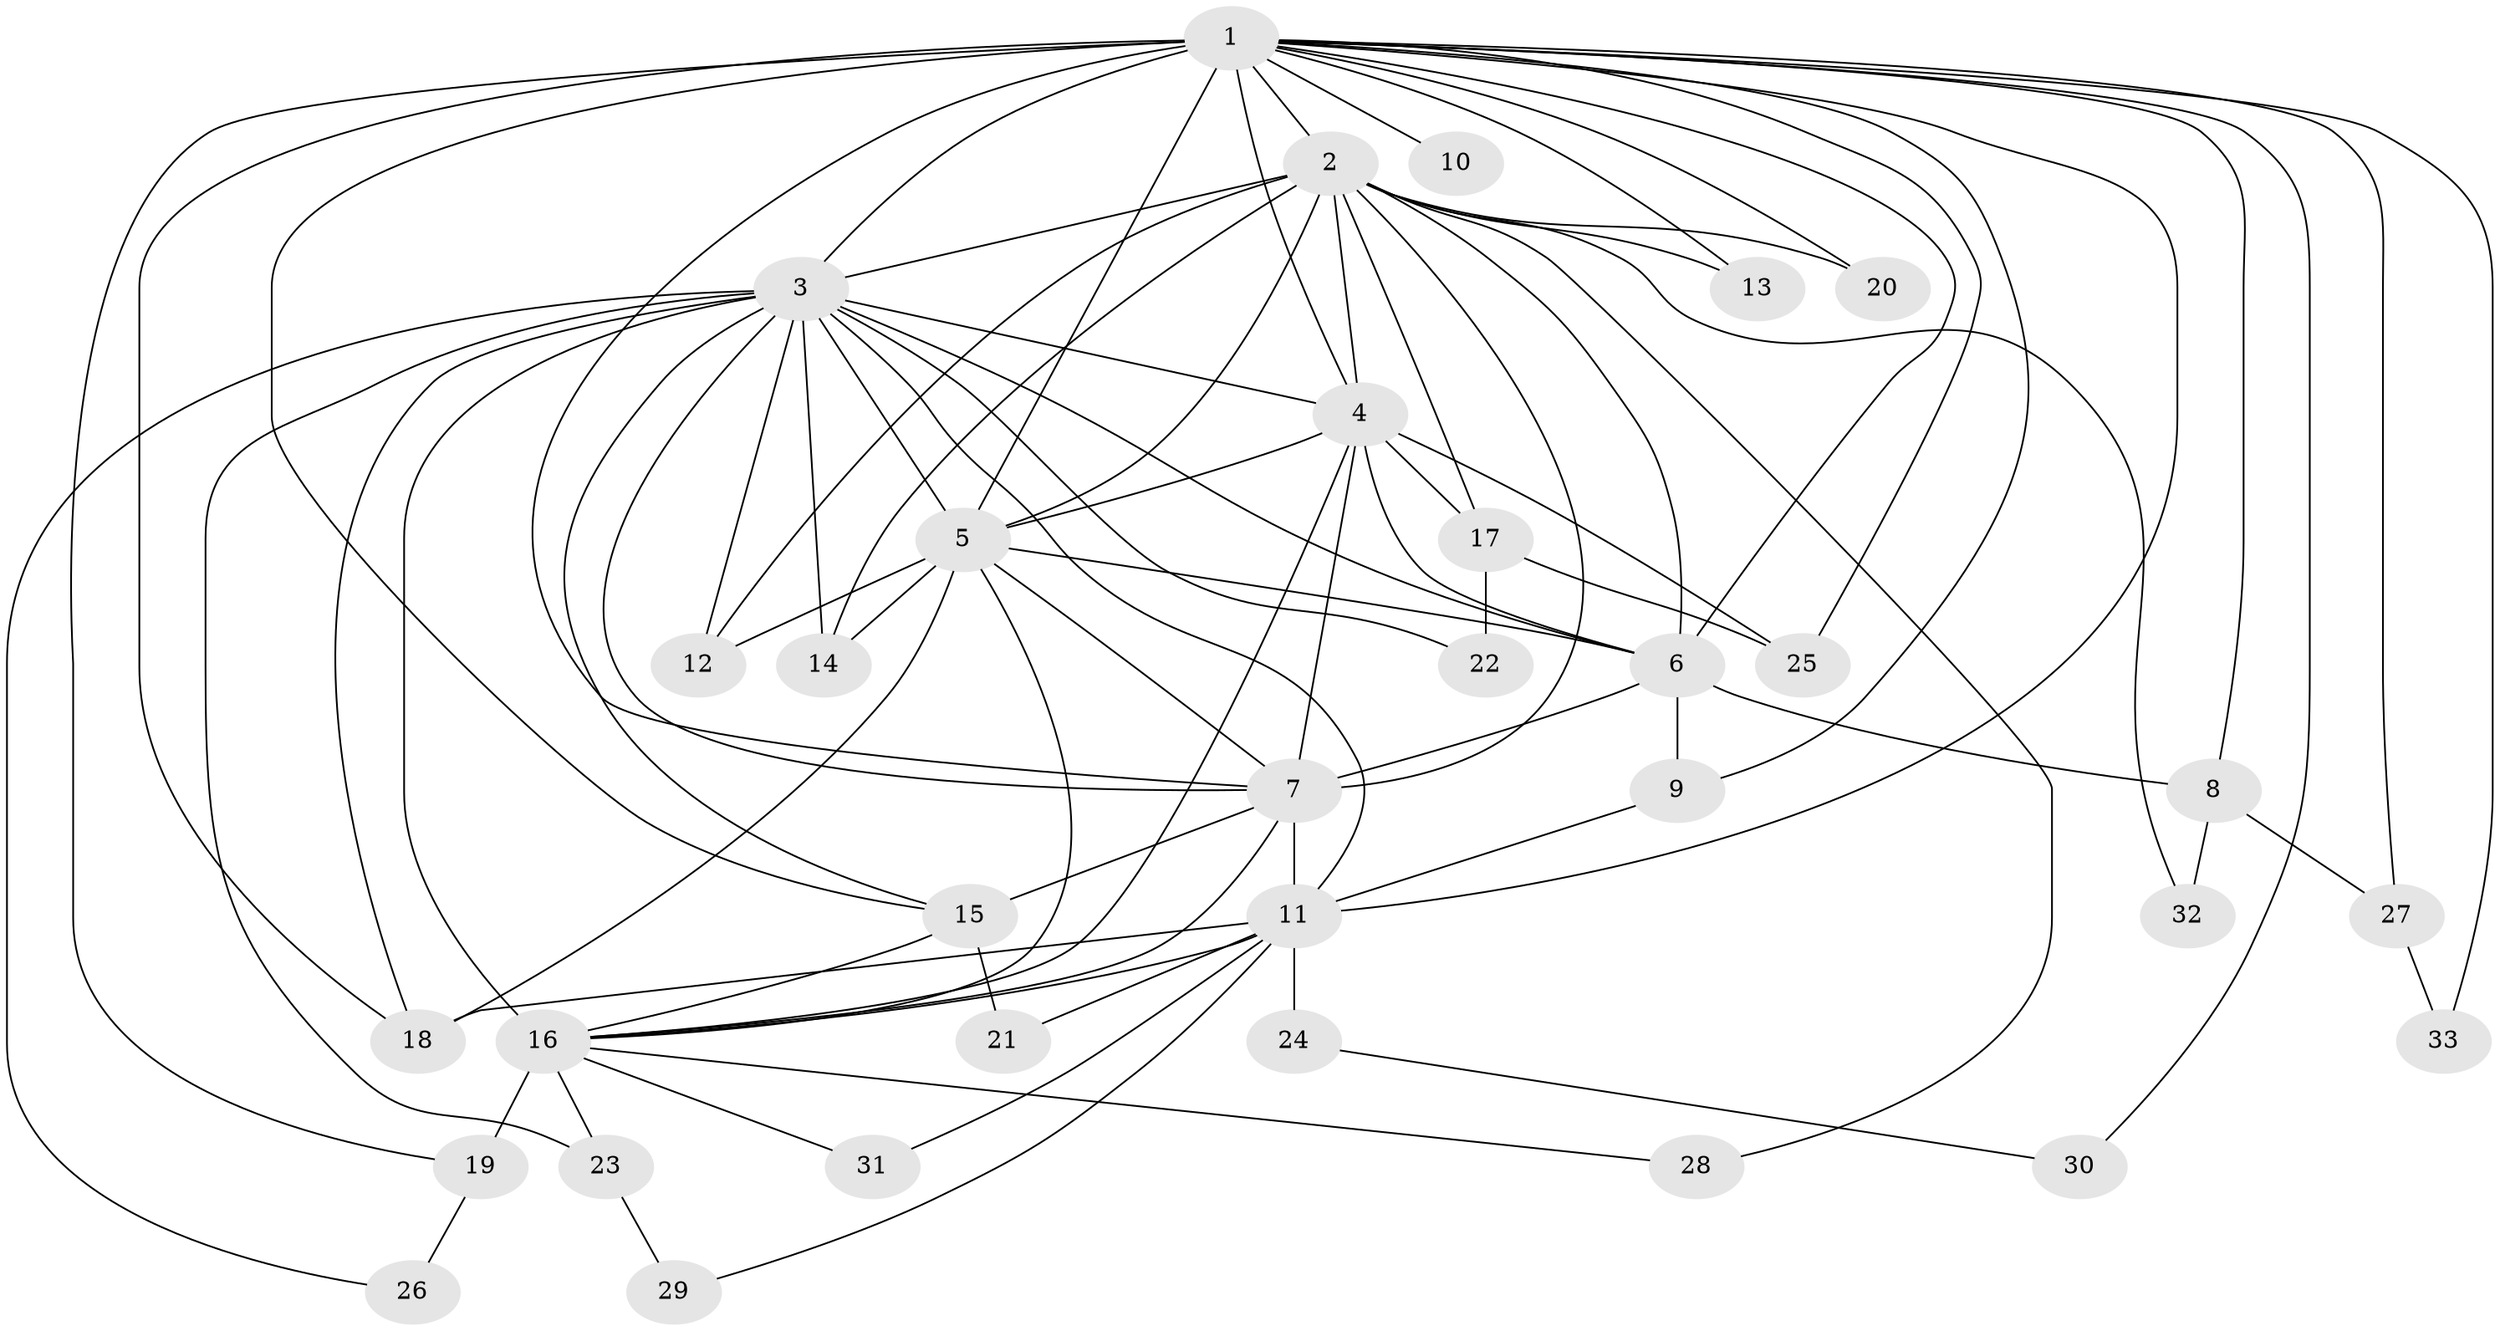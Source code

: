 // original degree distribution, {22: 0.015151515151515152, 19: 0.06060606060606061, 13: 0.030303030303030304, 17: 0.015151515151515152, 15: 0.015151515151515152, 12: 0.015151515151515152, 4: 0.06060606060606061, 3: 0.19696969696969696, 2: 0.5303030303030303, 5: 0.045454545454545456, 6: 0.015151515151515152}
// Generated by graph-tools (version 1.1) at 2025/35/03/09/25 02:35:15]
// undirected, 33 vertices, 83 edges
graph export_dot {
graph [start="1"]
  node [color=gray90,style=filled];
  1;
  2;
  3;
  4;
  5;
  6;
  7;
  8;
  9;
  10;
  11;
  12;
  13;
  14;
  15;
  16;
  17;
  18;
  19;
  20;
  21;
  22;
  23;
  24;
  25;
  26;
  27;
  28;
  29;
  30;
  31;
  32;
  33;
  1 -- 2 [weight=2.0];
  1 -- 3 [weight=4.0];
  1 -- 4 [weight=4.0];
  1 -- 5 [weight=2.0];
  1 -- 6 [weight=2.0];
  1 -- 7 [weight=2.0];
  1 -- 8 [weight=1.0];
  1 -- 9 [weight=1.0];
  1 -- 10 [weight=1.0];
  1 -- 11 [weight=3.0];
  1 -- 13 [weight=1.0];
  1 -- 15 [weight=2.0];
  1 -- 18 [weight=1.0];
  1 -- 19 [weight=1.0];
  1 -- 20 [weight=1.0];
  1 -- 25 [weight=1.0];
  1 -- 27 [weight=1.0];
  1 -- 30 [weight=1.0];
  1 -- 33 [weight=1.0];
  2 -- 3 [weight=2.0];
  2 -- 4 [weight=3.0];
  2 -- 5 [weight=1.0];
  2 -- 6 [weight=1.0];
  2 -- 7 [weight=1.0];
  2 -- 12 [weight=2.0];
  2 -- 13 [weight=1.0];
  2 -- 14 [weight=1.0];
  2 -- 17 [weight=2.0];
  2 -- 20 [weight=1.0];
  2 -- 28 [weight=1.0];
  2 -- 32 [weight=1.0];
  3 -- 4 [weight=4.0];
  3 -- 5 [weight=2.0];
  3 -- 6 [weight=3.0];
  3 -- 7 [weight=2.0];
  3 -- 11 [weight=1.0];
  3 -- 12 [weight=1.0];
  3 -- 14 [weight=1.0];
  3 -- 15 [weight=2.0];
  3 -- 16 [weight=8.0];
  3 -- 18 [weight=1.0];
  3 -- 22 [weight=1.0];
  3 -- 23 [weight=1.0];
  3 -- 26 [weight=1.0];
  4 -- 5 [weight=3.0];
  4 -- 6 [weight=2.0];
  4 -- 7 [weight=3.0];
  4 -- 16 [weight=1.0];
  4 -- 17 [weight=1.0];
  4 -- 25 [weight=1.0];
  5 -- 6 [weight=1.0];
  5 -- 7 [weight=1.0];
  5 -- 12 [weight=1.0];
  5 -- 14 [weight=1.0];
  5 -- 16 [weight=2.0];
  5 -- 18 [weight=3.0];
  6 -- 7 [weight=1.0];
  6 -- 8 [weight=1.0];
  6 -- 9 [weight=1.0];
  7 -- 11 [weight=7.0];
  7 -- 15 [weight=1.0];
  7 -- 16 [weight=1.0];
  8 -- 27 [weight=1.0];
  8 -- 32 [weight=1.0];
  9 -- 11 [weight=1.0];
  11 -- 16 [weight=1.0];
  11 -- 18 [weight=1.0];
  11 -- 21 [weight=1.0];
  11 -- 24 [weight=2.0];
  11 -- 29 [weight=1.0];
  11 -- 31 [weight=1.0];
  15 -- 16 [weight=1.0];
  15 -- 21 [weight=1.0];
  16 -- 19 [weight=3.0];
  16 -- 23 [weight=1.0];
  16 -- 28 [weight=1.0];
  16 -- 31 [weight=1.0];
  17 -- 22 [weight=1.0];
  17 -- 25 [weight=1.0];
  19 -- 26 [weight=1.0];
  23 -- 29 [weight=1.0];
  24 -- 30 [weight=1.0];
  27 -- 33 [weight=1.0];
}
